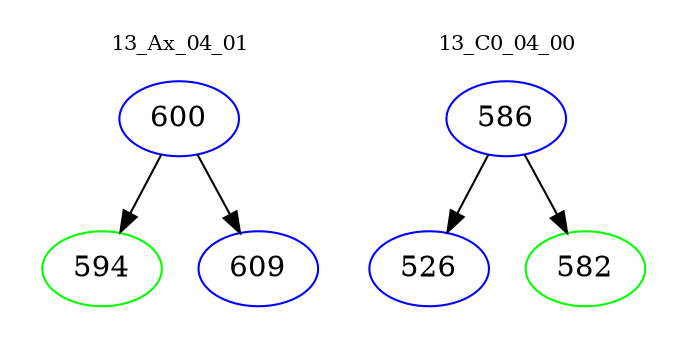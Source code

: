 digraph{
subgraph cluster_0 {
color = white
label = "13_Ax_04_01";
fontsize=10;
T0_600 [label="600", color="blue"]
T0_600 -> T0_594 [color="black"]
T0_594 [label="594", color="green"]
T0_600 -> T0_609 [color="black"]
T0_609 [label="609", color="blue"]
}
subgraph cluster_1 {
color = white
label = "13_C0_04_00";
fontsize=10;
T1_586 [label="586", color="blue"]
T1_586 -> T1_526 [color="black"]
T1_526 [label="526", color="blue"]
T1_586 -> T1_582 [color="black"]
T1_582 [label="582", color="green"]
}
}
